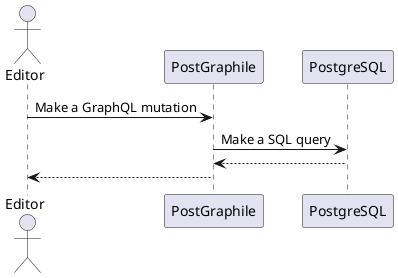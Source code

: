 @startuml sequence-diagram-add-image

actor Editor

Editor->PostGraphile: Make a GraphQL mutation
PostGraphile->PostgreSQL: Make a SQL query
PostgreSQL-->PostGraphile
PostGraphile-->Editor

@enduml